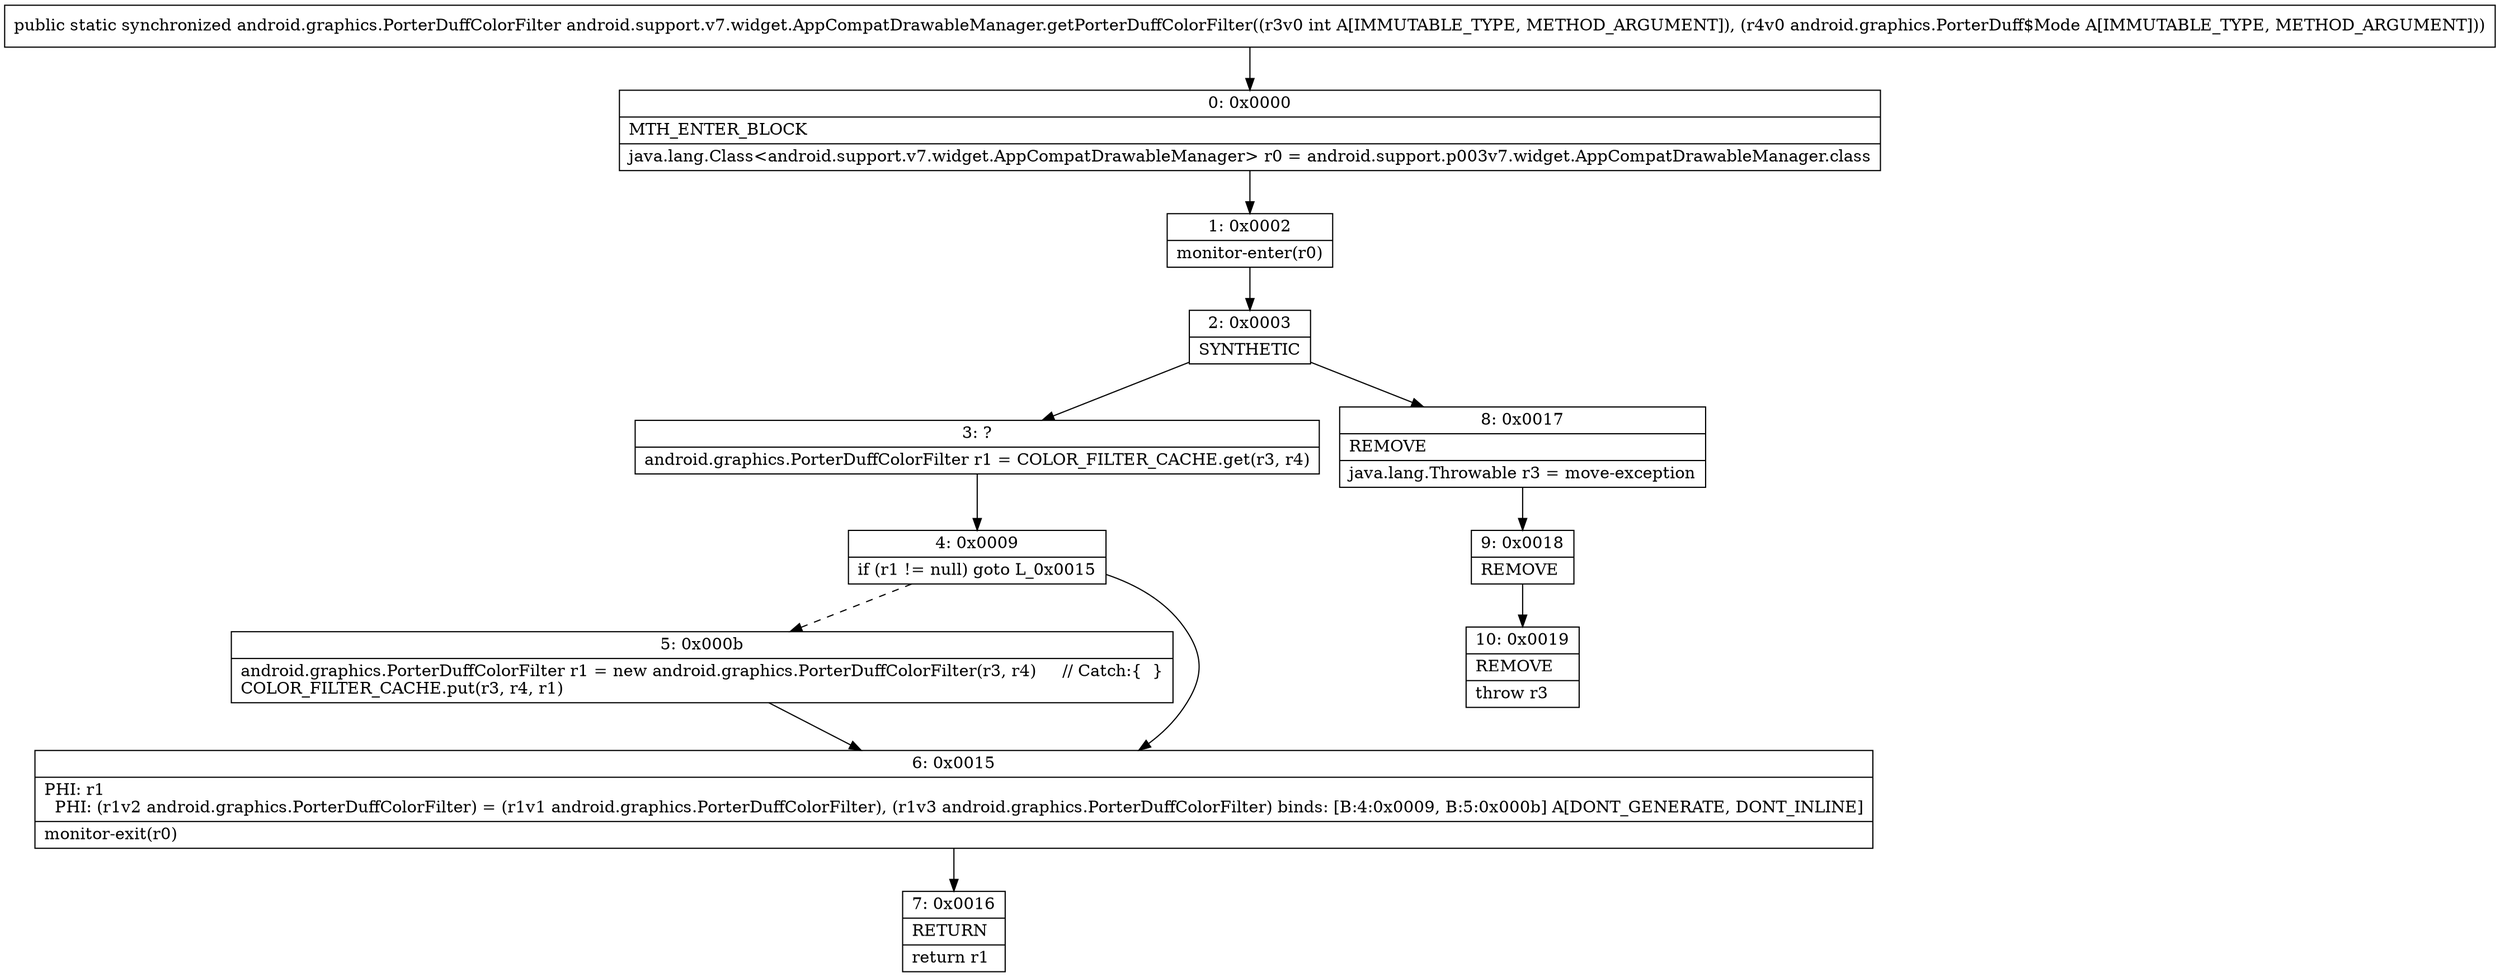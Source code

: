 digraph "CFG forandroid.support.v7.widget.AppCompatDrawableManager.getPorterDuffColorFilter(ILandroid\/graphics\/PorterDuff$Mode;)Landroid\/graphics\/PorterDuffColorFilter;" {
Node_0 [shape=record,label="{0\:\ 0x0000|MTH_ENTER_BLOCK\l|java.lang.Class\<android.support.v7.widget.AppCompatDrawableManager\> r0 = android.support.p003v7.widget.AppCompatDrawableManager.class\l}"];
Node_1 [shape=record,label="{1\:\ 0x0002|monitor\-enter(r0)\l}"];
Node_2 [shape=record,label="{2\:\ 0x0003|SYNTHETIC\l}"];
Node_3 [shape=record,label="{3\:\ ?|android.graphics.PorterDuffColorFilter r1 = COLOR_FILTER_CACHE.get(r3, r4)\l}"];
Node_4 [shape=record,label="{4\:\ 0x0009|if (r1 != null) goto L_0x0015\l}"];
Node_5 [shape=record,label="{5\:\ 0x000b|android.graphics.PorterDuffColorFilter r1 = new android.graphics.PorterDuffColorFilter(r3, r4)     \/\/ Catch:\{  \}\lCOLOR_FILTER_CACHE.put(r3, r4, r1)\l}"];
Node_6 [shape=record,label="{6\:\ 0x0015|PHI: r1 \l  PHI: (r1v2 android.graphics.PorterDuffColorFilter) = (r1v1 android.graphics.PorterDuffColorFilter), (r1v3 android.graphics.PorterDuffColorFilter) binds: [B:4:0x0009, B:5:0x000b] A[DONT_GENERATE, DONT_INLINE]\l|monitor\-exit(r0)\l}"];
Node_7 [shape=record,label="{7\:\ 0x0016|RETURN\l|return r1\l}"];
Node_8 [shape=record,label="{8\:\ 0x0017|REMOVE\l|java.lang.Throwable r3 = move\-exception\l}"];
Node_9 [shape=record,label="{9\:\ 0x0018|REMOVE\l}"];
Node_10 [shape=record,label="{10\:\ 0x0019|REMOVE\l|throw r3\l}"];
MethodNode[shape=record,label="{public static synchronized android.graphics.PorterDuffColorFilter android.support.v7.widget.AppCompatDrawableManager.getPorterDuffColorFilter((r3v0 int A[IMMUTABLE_TYPE, METHOD_ARGUMENT]), (r4v0 android.graphics.PorterDuff$Mode A[IMMUTABLE_TYPE, METHOD_ARGUMENT])) }"];
MethodNode -> Node_0;
Node_0 -> Node_1;
Node_1 -> Node_2;
Node_2 -> Node_3;
Node_2 -> Node_8;
Node_3 -> Node_4;
Node_4 -> Node_5[style=dashed];
Node_4 -> Node_6;
Node_5 -> Node_6;
Node_6 -> Node_7;
Node_8 -> Node_9;
Node_9 -> Node_10;
}

